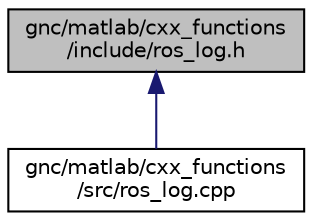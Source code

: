 digraph "gnc/matlab/cxx_functions/include/ros_log.h"
{
 // LATEX_PDF_SIZE
  edge [fontname="Helvetica",fontsize="10",labelfontname="Helvetica",labelfontsize="10"];
  node [fontname="Helvetica",fontsize="10",shape=record];
  Node1 [label="gnc/matlab/cxx_functions\l/include/ros_log.h",height=0.2,width=0.4,color="black", fillcolor="grey75", style="filled", fontcolor="black",tooltip=" "];
  Node1 -> Node2 [dir="back",color="midnightblue",fontsize="10",style="solid",fontname="Helvetica"];
  Node2 [label="gnc/matlab/cxx_functions\l/src/ros_log.cpp",height=0.2,width=0.4,color="black", fillcolor="white", style="filled",URL="$ros__log_8cpp.html",tooltip=" "];
}
